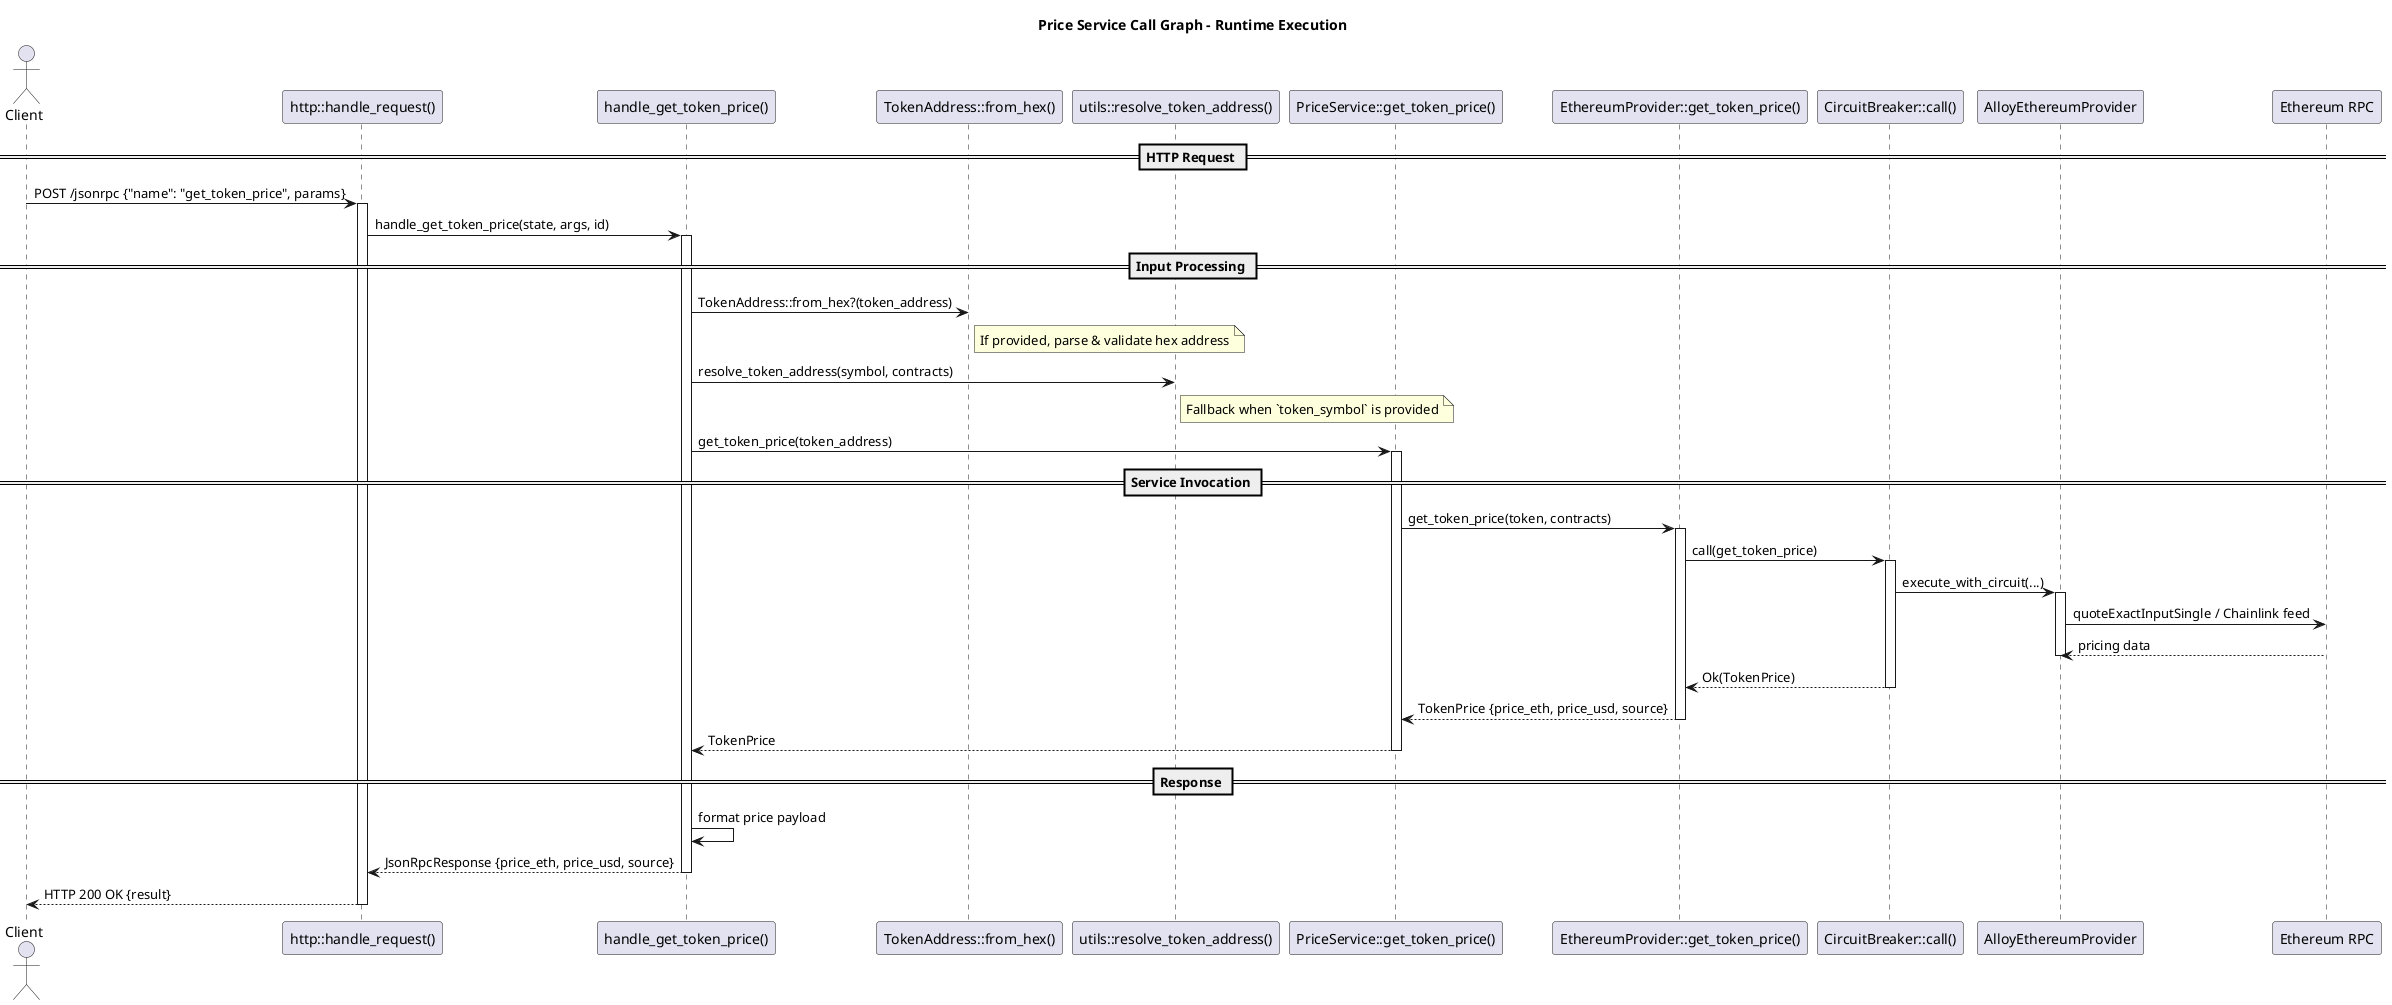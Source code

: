 @startuml price_service_call_graph
title Price Service Call Graph - Runtime Execution

actor Client
participant "http::handle_request()" as http_handler
participant "handle_get_token_price()" as price_handler
participant "TokenAddress::from_hex()" as parse_address
participant "utils::resolve_token_address()" as resolve_symbol
participant "PriceService::get_token_price()" as price_service
participant "EthereumProvider::get_token_price()" as provider
participant "CircuitBreaker::call()" as circuit_breaker
participant "AlloyEthereumProvider" as alloy_provider
participant "Ethereum RPC" as eth_rpc

== HTTP Request ==
Client -> http_handler: POST /jsonrpc {"name": "get_token_price", params}
activate http_handler
http_handler -> price_handler: handle_get_token_price(state, args, id)
activate price_handler

== Input Processing ==
price_handler -> parse_address: TokenAddress::from_hex?(token_address)
note right of parse_address: If provided, parse & validate hex address
price_handler -> resolve_symbol: resolve_token_address(symbol, contracts)
note right of resolve_symbol: Fallback when `token_symbol` is provided

price_handler -> price_service: get_token_price(token_address)
activate price_service

== Service Invocation ==
price_service -> provider: get_token_price(token, contracts)
activate provider
provider -> circuit_breaker: call(get_token_price)
activate circuit_breaker
 circuit_breaker -> alloy_provider: execute_with_circuit(...)
 activate alloy_provider
 alloy_provider -> eth_rpc: quoteExactInputSingle / Chainlink feed
 eth_rpc --> alloy_provider: pricing data
 deactivate alloy_provider
circuit_breaker --> provider: Ok(TokenPrice)
deactivate circuit_breaker
provider --> price_service: TokenPrice {price_eth, price_usd, source}
deactivate provider

price_service --> price_handler: TokenPrice
deactivate price_service

== Response ==
price_handler -> price_handler: format price payload
price_handler --> http_handler: JsonRpcResponse {price_eth, price_usd, source}
deactivate price_handler

http_handler --> Client: HTTP 200 OK {result}
deactivate http_handler

@enduml
